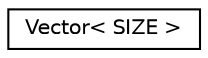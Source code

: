 digraph "Graphical Class Hierarchy"
{
 // LATEX_PDF_SIZE
  edge [fontname="Helvetica",fontsize="10",labelfontname="Helvetica",labelfontsize="10"];
  node [fontname="Helvetica",fontsize="10",shape=record];
  rankdir="LR";
  Node0 [label="Vector\< SIZE \>",height=0.2,width=0.4,color="black", fillcolor="white", style="filled",URL="$class_vector.html",tooltip="szablon klasy wektor"];
}

